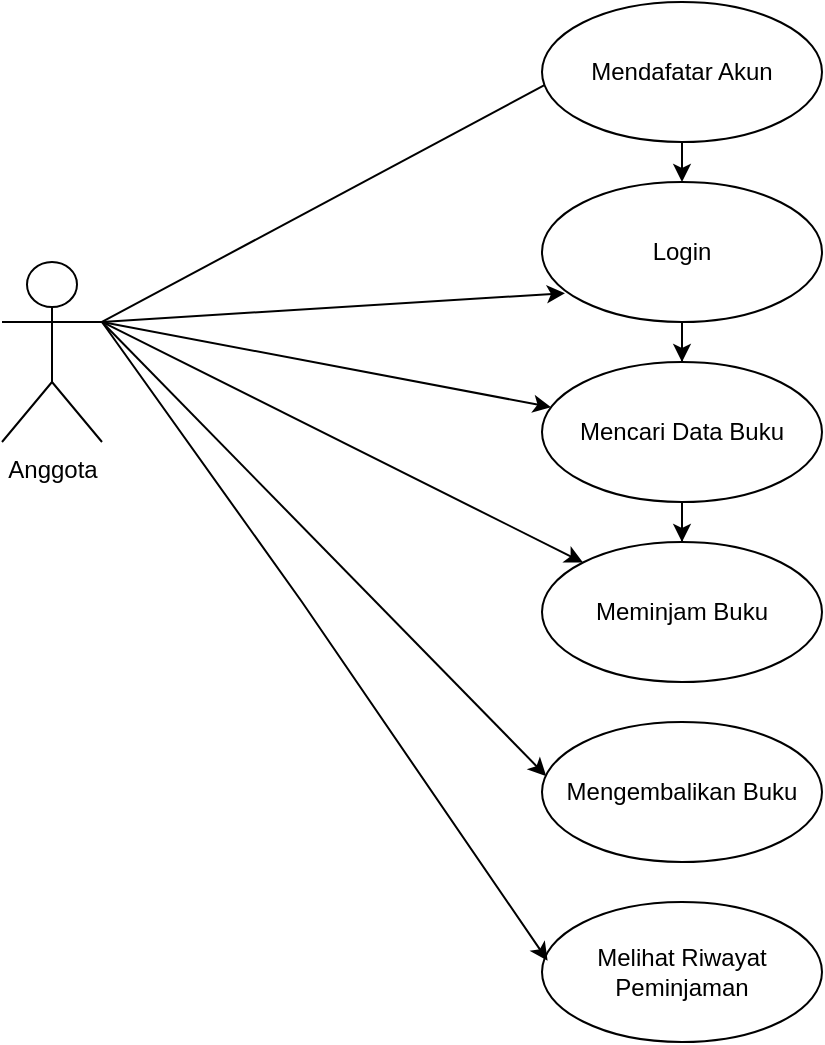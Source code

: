 <mxfile version="24.7.6">
  <diagram name="Page-1" id="tsCt6sGFCdCqvv6nTQGz">
    <mxGraphModel dx="955" dy="511" grid="1" gridSize="10" guides="1" tooltips="1" connect="1" arrows="1" fold="1" page="1" pageScale="1" pageWidth="827" pageHeight="1169" math="0" shadow="0">
      <root>
        <mxCell id="0" />
        <mxCell id="1" parent="0" />
        <mxCell id="m5Aj_yNBHkYlO3eiFWFl-18" style="edgeStyle=none;rounded=0;orthogonalLoop=1;jettySize=auto;html=1;exitX=1;exitY=0.333;exitDx=0;exitDy=0;exitPerimeter=0;" edge="1" parent="1" source="m5Aj_yNBHkYlO3eiFWFl-1">
          <mxGeometry relative="1" as="geometry">
            <mxPoint x="110" y="160" as="sourcePoint" />
            <mxPoint x="346.899" y="57.805" as="targetPoint" />
          </mxGeometry>
        </mxCell>
        <mxCell id="m5Aj_yNBHkYlO3eiFWFl-20" style="rounded=0;orthogonalLoop=1;jettySize=auto;html=1;exitX=1;exitY=0.333;exitDx=0;exitDy=0;exitPerimeter=0;" edge="1" parent="1" source="m5Aj_yNBHkYlO3eiFWFl-1" target="m5Aj_yNBHkYlO3eiFWFl-6">
          <mxGeometry relative="1" as="geometry" />
        </mxCell>
        <mxCell id="m5Aj_yNBHkYlO3eiFWFl-21" style="edgeStyle=none;rounded=0;orthogonalLoop=1;jettySize=auto;html=1;exitX=1;exitY=0.333;exitDx=0;exitDy=0;exitPerimeter=0;" edge="1" parent="1" source="m5Aj_yNBHkYlO3eiFWFl-1" target="m5Aj_yNBHkYlO3eiFWFl-7">
          <mxGeometry relative="1" as="geometry" />
        </mxCell>
        <mxCell id="m5Aj_yNBHkYlO3eiFWFl-1" value="Anggota" style="shape=umlActor;verticalLabelPosition=bottom;verticalAlign=top;html=1;outlineConnect=0;" vertex="1" parent="1">
          <mxGeometry x="50" y="160" width="50" height="90" as="geometry" />
        </mxCell>
        <mxCell id="m5Aj_yNBHkYlO3eiFWFl-10" style="edgeStyle=orthogonalEdgeStyle;rounded=0;orthogonalLoop=1;jettySize=auto;html=1;exitX=0.5;exitY=1;exitDx=0;exitDy=0;entryX=0.5;entryY=0;entryDx=0;entryDy=0;" edge="1" parent="1" source="m5Aj_yNBHkYlO3eiFWFl-4" target="m5Aj_yNBHkYlO3eiFWFl-5">
          <mxGeometry relative="1" as="geometry" />
        </mxCell>
        <mxCell id="m5Aj_yNBHkYlO3eiFWFl-4" value="Mendafatar Akun" style="ellipse;whiteSpace=wrap;html=1;" vertex="1" parent="1">
          <mxGeometry x="320" y="30" width="140" height="70" as="geometry" />
        </mxCell>
        <mxCell id="m5Aj_yNBHkYlO3eiFWFl-11" style="edgeStyle=orthogonalEdgeStyle;rounded=0;orthogonalLoop=1;jettySize=auto;html=1;exitX=0.5;exitY=1;exitDx=0;exitDy=0;" edge="1" parent="1" source="m5Aj_yNBHkYlO3eiFWFl-5" target="m5Aj_yNBHkYlO3eiFWFl-6">
          <mxGeometry relative="1" as="geometry" />
        </mxCell>
        <mxCell id="m5Aj_yNBHkYlO3eiFWFl-5" value="Login" style="ellipse;whiteSpace=wrap;html=1;" vertex="1" parent="1">
          <mxGeometry x="320" y="120" width="140" height="70" as="geometry" />
        </mxCell>
        <mxCell id="m5Aj_yNBHkYlO3eiFWFl-12" style="edgeStyle=orthogonalEdgeStyle;rounded=0;orthogonalLoop=1;jettySize=auto;html=1;exitX=0.5;exitY=1;exitDx=0;exitDy=0;" edge="1" parent="1" source="m5Aj_yNBHkYlO3eiFWFl-6" target="m5Aj_yNBHkYlO3eiFWFl-7">
          <mxGeometry relative="1" as="geometry" />
        </mxCell>
        <mxCell id="m5Aj_yNBHkYlO3eiFWFl-6" value="Mencari Data Buku" style="ellipse;whiteSpace=wrap;html=1;" vertex="1" parent="1">
          <mxGeometry x="320" y="210" width="140" height="70" as="geometry" />
        </mxCell>
        <mxCell id="m5Aj_yNBHkYlO3eiFWFl-7" value="Meminjam Buku" style="ellipse;whiteSpace=wrap;html=1;" vertex="1" parent="1">
          <mxGeometry x="320" y="300" width="140" height="70" as="geometry" />
        </mxCell>
        <mxCell id="m5Aj_yNBHkYlO3eiFWFl-8" value="Mengembalikan Buku" style="ellipse;whiteSpace=wrap;html=1;" vertex="1" parent="1">
          <mxGeometry x="320" y="390" width="140" height="70" as="geometry" />
        </mxCell>
        <mxCell id="m5Aj_yNBHkYlO3eiFWFl-9" value="Melihat Riwayat Peminjaman" style="ellipse;whiteSpace=wrap;html=1;" vertex="1" parent="1">
          <mxGeometry x="320" y="480" width="140" height="70" as="geometry" />
        </mxCell>
        <mxCell id="m5Aj_yNBHkYlO3eiFWFl-19" style="rounded=0;orthogonalLoop=1;jettySize=auto;html=1;exitX=1;exitY=0.333;exitDx=0;exitDy=0;exitPerimeter=0;entryX=0.082;entryY=0.794;entryDx=0;entryDy=0;entryPerimeter=0;" edge="1" parent="1" source="m5Aj_yNBHkYlO3eiFWFl-1" target="m5Aj_yNBHkYlO3eiFWFl-5">
          <mxGeometry relative="1" as="geometry" />
        </mxCell>
        <mxCell id="m5Aj_yNBHkYlO3eiFWFl-22" style="edgeStyle=none;rounded=0;orthogonalLoop=1;jettySize=auto;html=1;exitX=1;exitY=0.333;exitDx=0;exitDy=0;exitPerimeter=0;entryX=0.015;entryY=0.386;entryDx=0;entryDy=0;entryPerimeter=0;" edge="1" parent="1" source="m5Aj_yNBHkYlO3eiFWFl-1" target="m5Aj_yNBHkYlO3eiFWFl-8">
          <mxGeometry relative="1" as="geometry">
            <mxPoint x="110" y="200" as="sourcePoint" />
            <mxPoint x="350" y="320" as="targetPoint" />
          </mxGeometry>
        </mxCell>
        <mxCell id="m5Aj_yNBHkYlO3eiFWFl-23" style="edgeStyle=none;rounded=0;orthogonalLoop=1;jettySize=auto;html=1;entryX=0.02;entryY=0.419;entryDx=0;entryDy=0;entryPerimeter=0;" edge="1" parent="1" target="m5Aj_yNBHkYlO3eiFWFl-9">
          <mxGeometry relative="1" as="geometry">
            <mxPoint x="100" y="190" as="sourcePoint" />
            <mxPoint x="332" y="427" as="targetPoint" />
            <Array as="points">
              <mxPoint x="200" y="330" />
            </Array>
          </mxGeometry>
        </mxCell>
      </root>
    </mxGraphModel>
  </diagram>
</mxfile>
